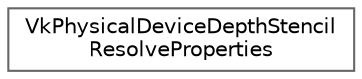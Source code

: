 digraph "类继承关系图"
{
 // LATEX_PDF_SIZE
  bgcolor="transparent";
  edge [fontname=Helvetica,fontsize=10,labelfontname=Helvetica,labelfontsize=10];
  node [fontname=Helvetica,fontsize=10,shape=box,height=0.2,width=0.4];
  rankdir="LR";
  Node0 [id="Node000000",label="VkPhysicalDeviceDepthStencil\lResolveProperties",height=0.2,width=0.4,color="grey40", fillcolor="white", style="filled",URL="$struct_vk_physical_device_depth_stencil_resolve_properties.html",tooltip=" "];
}
